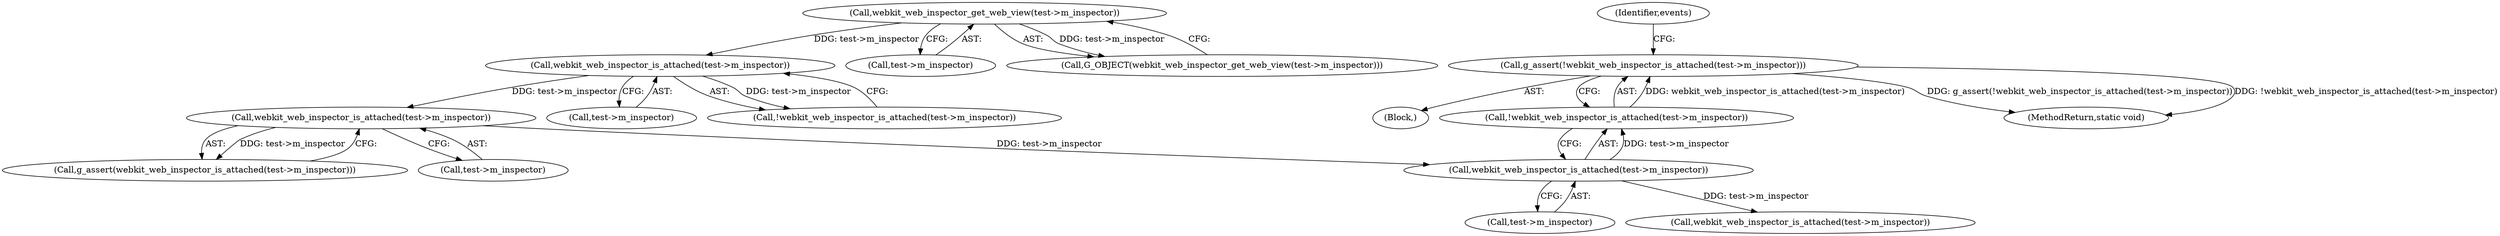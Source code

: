 digraph "0_Chrome_3bbc818ed1a7b63b8290bbde9ae975956748cb8a_3@API" {
"1000151" [label="(Call,g_assert(!webkit_web_inspector_is_attached(test->m_inspector)))"];
"1000152" [label="(Call,!webkit_web_inspector_is_attached(test->m_inspector))"];
"1000153" [label="(Call,webkit_web_inspector_is_attached(test->m_inspector))"];
"1000140" [label="(Call,webkit_web_inspector_is_attached(test->m_inspector))"];
"1000123" [label="(Call,webkit_web_inspector_is_attached(test->m_inspector))"];
"1000117" [label="(Call,webkit_web_inspector_get_web_view(test->m_inspector))"];
"1000154" [label="(Call,test->m_inspector)"];
"1000124" [label="(Call,test->m_inspector)"];
"1000139" [label="(Call,g_assert(webkit_web_inspector_is_attached(test->m_inspector)))"];
"1000153" [label="(Call,webkit_web_inspector_is_attached(test->m_inspector))"];
"1000152" [label="(Call,!webkit_web_inspector_is_attached(test->m_inspector))"];
"1000141" [label="(Call,test->m_inspector)"];
"1000117" [label="(Call,webkit_web_inspector_get_web_view(test->m_inspector))"];
"1000140" [label="(Call,webkit_web_inspector_is_attached(test->m_inspector))"];
"1000165" [label="(Call,webkit_web_inspector_is_attached(test->m_inspector))"];
"1000103" [label="(Block,)"];
"1000158" [label="(Identifier,events)"];
"1000122" [label="(Call,!webkit_web_inspector_is_attached(test->m_inspector))"];
"1000151" [label="(Call,g_assert(!webkit_web_inspector_is_attached(test->m_inspector)))"];
"1000118" [label="(Call,test->m_inspector)"];
"1000123" [label="(Call,webkit_web_inspector_is_attached(test->m_inspector))"];
"1000177" [label="(MethodReturn,static void)"];
"1000116" [label="(Call,G_OBJECT(webkit_web_inspector_get_web_view(test->m_inspector)))"];
"1000151" -> "1000103"  [label="AST: "];
"1000151" -> "1000152"  [label="CFG: "];
"1000152" -> "1000151"  [label="AST: "];
"1000158" -> "1000151"  [label="CFG: "];
"1000151" -> "1000177"  [label="DDG: g_assert(!webkit_web_inspector_is_attached(test->m_inspector))"];
"1000151" -> "1000177"  [label="DDG: !webkit_web_inspector_is_attached(test->m_inspector)"];
"1000152" -> "1000151"  [label="DDG: webkit_web_inspector_is_attached(test->m_inspector)"];
"1000152" -> "1000153"  [label="CFG: "];
"1000153" -> "1000152"  [label="AST: "];
"1000153" -> "1000152"  [label="DDG: test->m_inspector"];
"1000153" -> "1000154"  [label="CFG: "];
"1000154" -> "1000153"  [label="AST: "];
"1000140" -> "1000153"  [label="DDG: test->m_inspector"];
"1000153" -> "1000165"  [label="DDG: test->m_inspector"];
"1000140" -> "1000139"  [label="AST: "];
"1000140" -> "1000141"  [label="CFG: "];
"1000141" -> "1000140"  [label="AST: "];
"1000139" -> "1000140"  [label="CFG: "];
"1000140" -> "1000139"  [label="DDG: test->m_inspector"];
"1000123" -> "1000140"  [label="DDG: test->m_inspector"];
"1000123" -> "1000122"  [label="AST: "];
"1000123" -> "1000124"  [label="CFG: "];
"1000124" -> "1000123"  [label="AST: "];
"1000122" -> "1000123"  [label="CFG: "];
"1000123" -> "1000122"  [label="DDG: test->m_inspector"];
"1000117" -> "1000123"  [label="DDG: test->m_inspector"];
"1000117" -> "1000116"  [label="AST: "];
"1000117" -> "1000118"  [label="CFG: "];
"1000118" -> "1000117"  [label="AST: "];
"1000116" -> "1000117"  [label="CFG: "];
"1000117" -> "1000116"  [label="DDG: test->m_inspector"];
}

